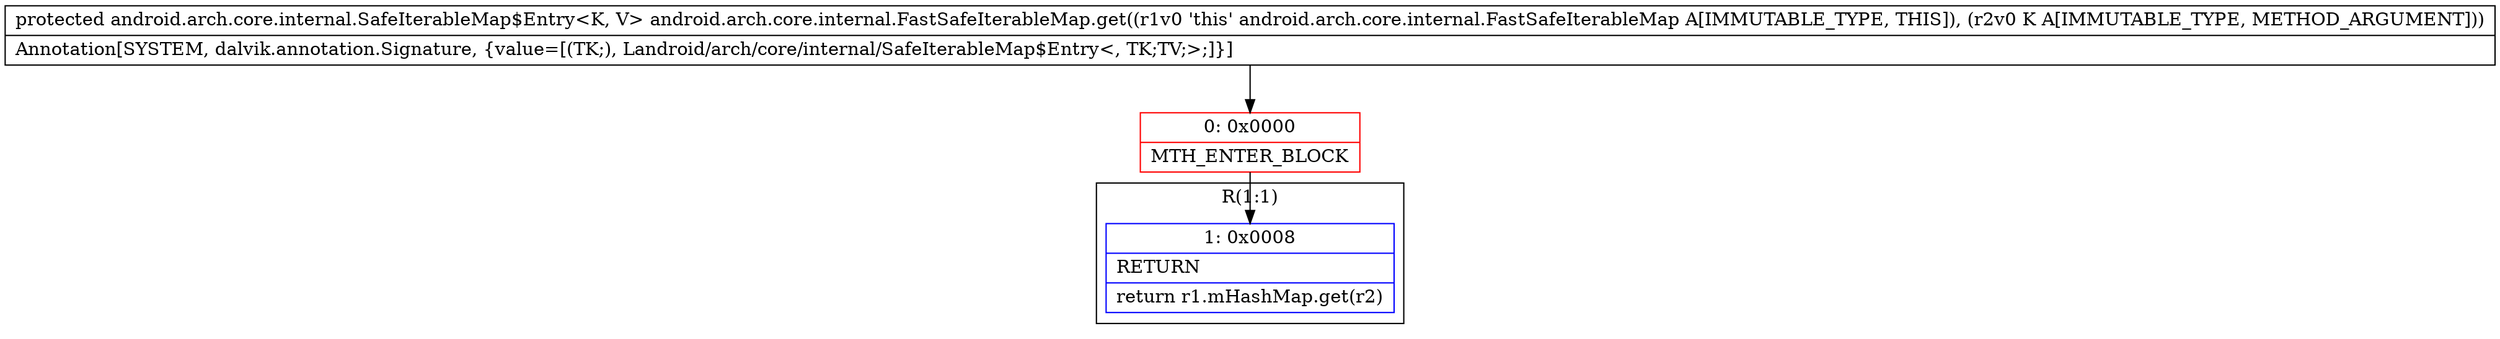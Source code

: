 digraph "CFG forandroid.arch.core.internal.FastSafeIterableMap.get(Ljava\/lang\/Object;)Landroid\/arch\/core\/internal\/SafeIterableMap$Entry;" {
subgraph cluster_Region_1313936008 {
label = "R(1:1)";
node [shape=record,color=blue];
Node_1 [shape=record,label="{1\:\ 0x0008|RETURN\l|return r1.mHashMap.get(r2)\l}"];
}
Node_0 [shape=record,color=red,label="{0\:\ 0x0000|MTH_ENTER_BLOCK\l}"];
MethodNode[shape=record,label="{protected android.arch.core.internal.SafeIterableMap$Entry\<K, V\> android.arch.core.internal.FastSafeIterableMap.get((r1v0 'this' android.arch.core.internal.FastSafeIterableMap A[IMMUTABLE_TYPE, THIS]), (r2v0 K A[IMMUTABLE_TYPE, METHOD_ARGUMENT]))  | Annotation[SYSTEM, dalvik.annotation.Signature, \{value=[(TK;), Landroid\/arch\/core\/internal\/SafeIterableMap$Entry\<, TK;TV;\>;]\}]\l}"];
MethodNode -> Node_0;
Node_0 -> Node_1;
}

